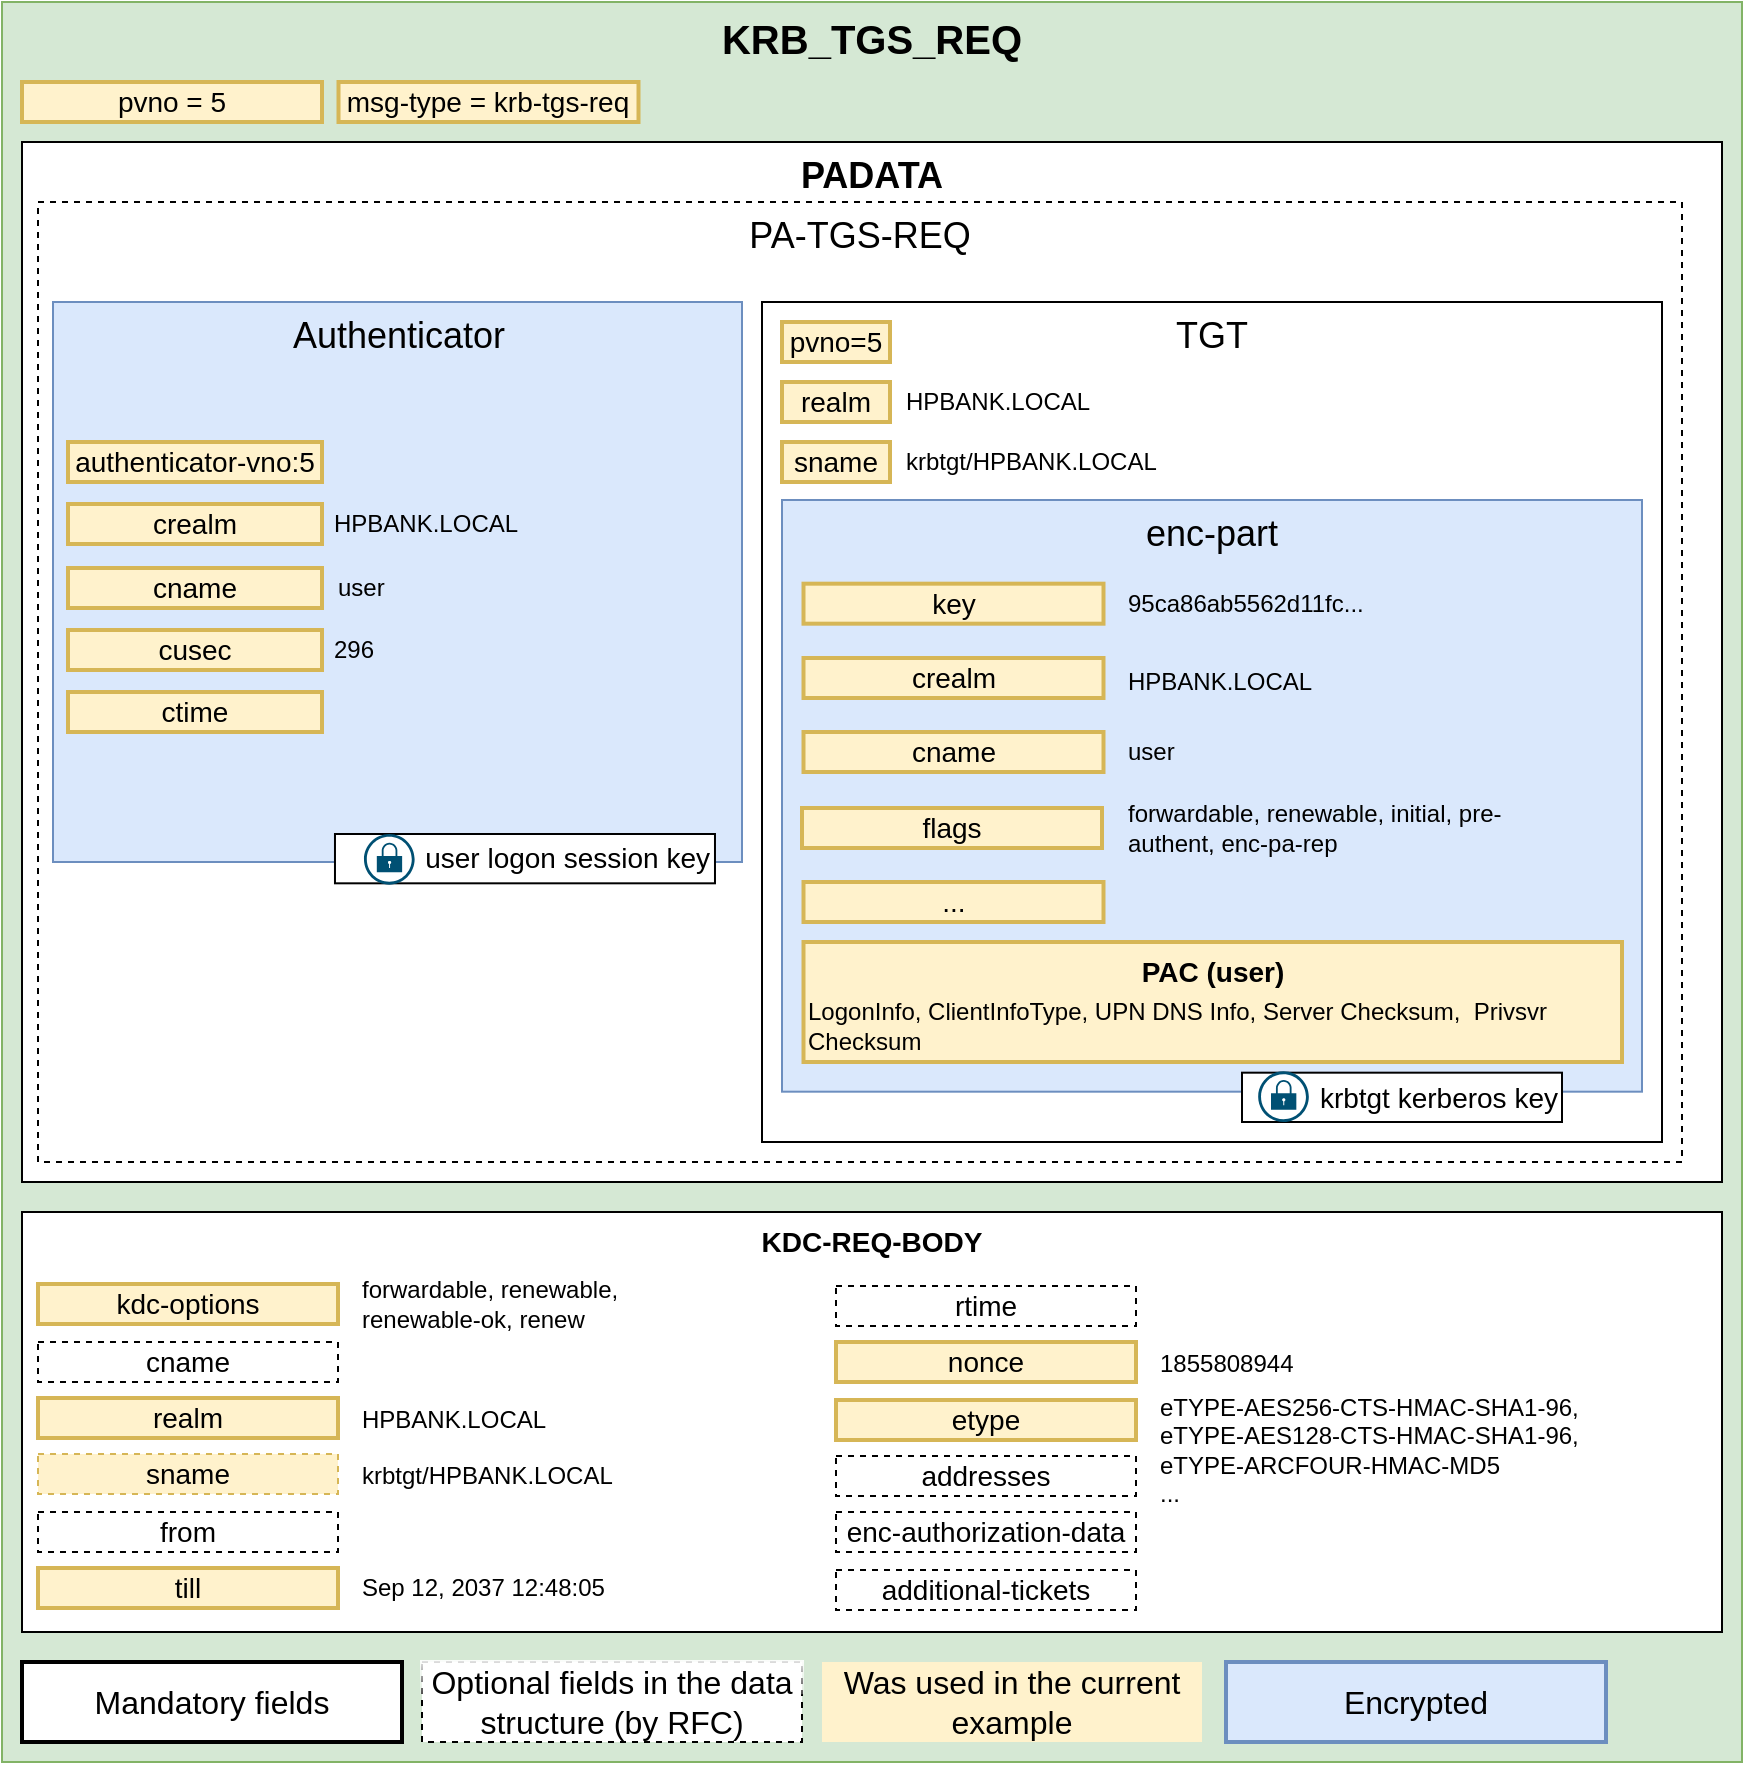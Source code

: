 <mxfile version="20.8.16" type="device"><diagram id="N02soGrRtOyZanOMdubN" name="Страница 1"><mxGraphModel dx="1416" dy="1987" grid="1" gridSize="10" guides="1" tooltips="1" connect="1" arrows="1" fold="1" page="1" pageScale="1" pageWidth="827" pageHeight="1169" math="0" shadow="0"><root><mxCell id="0"/><mxCell id="1" parent="0"/><mxCell id="ev14uYIgox7HySIXr9Gj-22" value="KRB_TGS_REQ" style="rounded=0;whiteSpace=wrap;html=1;shadow=0;fontSize=20;fillColor=#d5e8d4;strokeColor=#82b366;verticalAlign=top;fontStyle=1" parent="1" vertex="1"><mxGeometry x="30" y="-20" width="870" height="880" as="geometry"/></mxCell><mxCell id="qLcajK9TCWpP67K81OmP-1" value="PADATA" style="rounded=0;whiteSpace=wrap;html=1;fontSize=18;verticalAlign=top;fontStyle=1" parent="1" vertex="1"><mxGeometry x="40" y="50" width="850" height="520" as="geometry"/></mxCell><mxCell id="ev14uYIgox7HySIXr9Gj-2" value="KDC-REQ-BODY" style="rounded=0;whiteSpace=wrap;html=1;fontSize=14;verticalAlign=top;fontStyle=1" parent="1" vertex="1"><mxGeometry x="40" y="585" width="850" height="210" as="geometry"/></mxCell><mxCell id="ev14uYIgox7HySIXr9Gj-9" value="&lt;font style=&quot;font-size: 14px;&quot;&gt;kdc-options&lt;/font&gt;" style="rounded=0;whiteSpace=wrap;html=1;fontSize=14;strokeWidth=2;fillColor=#fff2cc;strokeColor=#d6b656;" parent="1" vertex="1"><mxGeometry x="48" y="621" width="150" height="20" as="geometry"/></mxCell><mxCell id="ev14uYIgox7HySIXr9Gj-10" value="&lt;font style=&quot;font-size: 14px;&quot;&gt;cname&lt;/font&gt;" style="rounded=0;whiteSpace=wrap;html=1;fontSize=14;dashed=1;" parent="1" vertex="1"><mxGeometry x="48" y="650" width="150" height="20" as="geometry"/></mxCell><mxCell id="ev14uYIgox7HySIXr9Gj-11" value="&lt;font style=&quot;font-size: 14px;&quot;&gt;realm&lt;/font&gt;" style="rounded=0;whiteSpace=wrap;html=1;fontSize=14;strokeWidth=2;fillColor=#fff2cc;strokeColor=#d6b656;" parent="1" vertex="1"><mxGeometry x="48" y="678" width="150" height="20" as="geometry"/></mxCell><mxCell id="ev14uYIgox7HySIXr9Gj-12" value="&lt;font style=&quot;font-size: 14px;&quot;&gt;sname&lt;/font&gt;" style="rounded=0;whiteSpace=wrap;html=1;fontSize=14;dashed=1;fillColor=#fff2cc;strokeColor=#d6b656;" parent="1" vertex="1"><mxGeometry x="48" y="706" width="150" height="20" as="geometry"/></mxCell><mxCell id="ev14uYIgox7HySIXr9Gj-13" value="&lt;font style=&quot;font-size: 14px;&quot;&gt;from&lt;/font&gt;" style="rounded=0;whiteSpace=wrap;html=1;fontSize=14;dashed=1;" parent="1" vertex="1"><mxGeometry x="48" y="735" width="150" height="20" as="geometry"/></mxCell><mxCell id="ev14uYIgox7HySIXr9Gj-14" value="&lt;font style=&quot;font-size: 14px;&quot;&gt;till&lt;/font&gt;" style="rounded=0;whiteSpace=wrap;html=1;fontSize=14;strokeWidth=2;fillColor=#fff2cc;strokeColor=#d6b656;" parent="1" vertex="1"><mxGeometry x="48" y="763" width="150" height="20" as="geometry"/></mxCell><mxCell id="ev14uYIgox7HySIXr9Gj-16" value="&lt;font style=&quot;font-size: 14px;&quot;&gt;rtime&lt;/font&gt;" style="rounded=0;whiteSpace=wrap;html=1;fontSize=14;dashed=1;" parent="1" vertex="1"><mxGeometry x="447" y="622" width="150" height="20" as="geometry"/></mxCell><mxCell id="ev14uYIgox7HySIXr9Gj-17" value="&lt;font style=&quot;font-size: 14px;&quot;&gt;nonce&lt;/font&gt;" style="rounded=0;whiteSpace=wrap;html=1;fontSize=14;strokeWidth=2;fillColor=#fff2cc;strokeColor=#d6b656;" parent="1" vertex="1"><mxGeometry x="447" y="650" width="150" height="20" as="geometry"/></mxCell><mxCell id="ev14uYIgox7HySIXr9Gj-18" value="&lt;font style=&quot;font-size: 14px;&quot;&gt;etype&lt;/font&gt;" style="rounded=0;whiteSpace=wrap;html=1;fontSize=14;strokeWidth=2;fillColor=#fff2cc;strokeColor=#d6b656;" parent="1" vertex="1"><mxGeometry x="447" y="679" width="150" height="20" as="geometry"/></mxCell><mxCell id="ev14uYIgox7HySIXr9Gj-19" value="&lt;font style=&quot;font-size: 14px;&quot;&gt;addresses&lt;/font&gt;" style="rounded=0;whiteSpace=wrap;html=1;fontSize=14;dashed=1;" parent="1" vertex="1"><mxGeometry x="447" y="707" width="150" height="20" as="geometry"/></mxCell><mxCell id="ev14uYIgox7HySIXr9Gj-20" value="&lt;font style=&quot;font-size: 14px;&quot;&gt;enc-authorization-data&lt;/font&gt;" style="rounded=0;whiteSpace=wrap;html=1;fontSize=14;dashed=1;" parent="1" vertex="1"><mxGeometry x="447" y="735" width="150" height="20" as="geometry"/></mxCell><mxCell id="ev14uYIgox7HySIXr9Gj-21" value="&lt;font style=&quot;font-size: 14px;&quot;&gt;additional-tickets&lt;/font&gt;" style="rounded=0;whiteSpace=wrap;html=1;fontSize=14;dashed=1;" parent="1" vertex="1"><mxGeometry x="447" y="764" width="150" height="20" as="geometry"/></mxCell><mxCell id="qLcajK9TCWpP67K81OmP-5" value="forwardable, renewable, renewable-ok, renew" style="text;html=1;strokeColor=none;fillColor=none;align=left;verticalAlign=middle;whiteSpace=wrap;rounded=0;fontSize=12;" parent="1" vertex="1"><mxGeometry x="208" y="616.5" width="152" height="29" as="geometry"/></mxCell><mxCell id="qLcajK9TCWpP67K81OmP-7" value="HPBANK.LOCAL" style="text;html=1;strokeColor=none;fillColor=none;align=left;verticalAlign=middle;whiteSpace=wrap;rounded=0;fontSize=12;" parent="1" vertex="1"><mxGeometry x="208" y="679" width="140" height="20" as="geometry"/></mxCell><mxCell id="qLcajK9TCWpP67K81OmP-10" value="Sep 12, 2037 12:48:05" style="text;html=1;strokeColor=none;fillColor=none;align=left;verticalAlign=middle;whiteSpace=wrap;rounded=0;fontSize=12;" parent="1" vertex="1"><mxGeometry x="208" y="763" width="140" height="20" as="geometry"/></mxCell><mxCell id="qLcajK9TCWpP67K81OmP-12" value="1855808944" style="text;html=1;strokeColor=none;fillColor=none;align=left;verticalAlign=middle;whiteSpace=wrap;rounded=0;fontSize=12;" parent="1" vertex="1"><mxGeometry x="607" y="651" width="140" height="20" as="geometry"/></mxCell><mxCell id="qLcajK9TCWpP67K81OmP-13" value="eTYPE-AES256-CTS-HMAC-SHA1-96,&amp;nbsp;&lt;br&gt;eTYPE-AES128-CTS-HMAC-SHA1-96, eTYPE-ARCFOUR-HMAC-MD5&lt;br&gt;..." style="text;whiteSpace=wrap;html=1;fontSize=12;" parent="1" vertex="1"><mxGeometry x="607" y="669" width="220" height="61" as="geometry"/></mxCell><mxCell id="qLcajK9TCWpP67K81OmP-15" value="&lt;font style=&quot;font-size: 18px;&quot;&gt;&lt;font style=&quot;font-size: 18px;&quot;&gt;PA-TGS-REQ&lt;/font&gt;&lt;/font&gt;" style="text;whiteSpace=wrap;html=1;fontSize=16;strokeColor=default;dashed=1;align=center;verticalAlign=top;" parent="1" vertex="1"><mxGeometry x="48" y="80" width="822" height="480" as="geometry"/></mxCell><mxCell id="o_5ndfhMjhnVo2dNh8Ws-1" value="&lt;font style=&quot;font-size: 14px;&quot;&gt;pvno =&amp;nbsp;&lt;/font&gt;5" style="rounded=0;whiteSpace=wrap;html=1;fontSize=14;strokeWidth=2;fillColor=#fff2cc;strokeColor=#d6b656;" parent="1" vertex="1"><mxGeometry x="40" y="20" width="150" height="20" as="geometry"/></mxCell><mxCell id="o_5ndfhMjhnVo2dNh8Ws-2" value="&lt;font style=&quot;font-size: 14px;&quot;&gt;msg-type = krb-tgs-req&lt;/font&gt;" style="rounded=0;whiteSpace=wrap;html=1;fontSize=14;strokeWidth=2;fillColor=#fff2cc;strokeColor=#d6b656;" parent="1" vertex="1"><mxGeometry x="198.25" y="20" width="150" height="20" as="geometry"/></mxCell><mxCell id="o_5ndfhMjhnVo2dNh8Ws-11" value="&lt;font style=&quot;font-size: 18px;&quot;&gt;Authenticator&lt;/font&gt;" style="rounded=0;whiteSpace=wrap;html=1;labelBorderColor=none;strokeColor=#6c8ebf;verticalAlign=top;fillColor=#dae8fc;fontSize=18;" parent="1" vertex="1"><mxGeometry x="55.5" y="130" width="344.5" height="280" as="geometry"/></mxCell><mxCell id="o_5ndfhMjhnVo2dNh8Ws-12" value="user logon session key" style="rounded=0;whiteSpace=wrap;html=1;shadow=0;fontSize=14;fillColor=default;gradientColor=none;align=right;" parent="1" vertex="1"><mxGeometry x="196.49" y="396" width="190" height="24.66" as="geometry"/></mxCell><mxCell id="o_5ndfhMjhnVo2dNh8Ws-13" value="" style="sketch=0;points=[[0.5,0,0],[1,0.5,0],[0.5,1,0],[0,0.5,0],[0.145,0.145,0],[0.856,0.145,0],[0.855,0.856,0],[0.145,0.855,0]];verticalLabelPosition=bottom;html=1;verticalAlign=top;aspect=fixed;align=center;pointerEvents=1;shape=mxgraph.cisco19.lock;fillColor=#005073;strokeColor=none;gradientColor=none;shadow=0;fontSize=14;" parent="1" vertex="1"><mxGeometry x="210.98" y="396" width="25.34" height="25.34" as="geometry"/></mxCell><mxCell id="o_5ndfhMjhnVo2dNh8Ws-15" value="&lt;font style=&quot;font-size: 14px;&quot;&gt;authenticator-vno:5&lt;/font&gt;" style="rounded=0;whiteSpace=wrap;html=1;fontSize=14;strokeWidth=2;fillColor=#fff2cc;strokeColor=#d6b656;" parent="1" vertex="1"><mxGeometry x="63" y="200" width="127" height="20" as="geometry"/></mxCell><mxCell id="o_5ndfhMjhnVo2dNh8Ws-16" value="&lt;font style=&quot;font-size: 14px;&quot;&gt;crealm&lt;/font&gt;" style="rounded=0;whiteSpace=wrap;html=1;fontSize=14;strokeWidth=2;fillColor=#fff2cc;strokeColor=#d6b656;" parent="1" vertex="1"><mxGeometry x="63" y="231" width="127" height="20" as="geometry"/></mxCell><mxCell id="o_5ndfhMjhnVo2dNh8Ws-17" value="&lt;font style=&quot;font-size: 14px;&quot;&gt;cname&lt;/font&gt;" style="rounded=0;whiteSpace=wrap;html=1;fontSize=14;strokeWidth=2;fillColor=#fff2cc;strokeColor=#d6b656;" parent="1" vertex="1"><mxGeometry x="63" y="263" width="127" height="20" as="geometry"/></mxCell><mxCell id="o_5ndfhMjhnVo2dNh8Ws-19" value="&lt;font style=&quot;font-size: 14px;&quot;&gt;cusec&lt;/font&gt;" style="rounded=0;whiteSpace=wrap;html=1;fontSize=14;strokeWidth=2;fillColor=#fff2cc;strokeColor=#d6b656;" parent="1" vertex="1"><mxGeometry x="63" y="294" width="127" height="20" as="geometry"/></mxCell><mxCell id="o_5ndfhMjhnVo2dNh8Ws-20" value="&lt;font style=&quot;font-size: 14px;&quot;&gt;ctime&lt;/font&gt;" style="rounded=0;whiteSpace=wrap;html=1;fontSize=14;strokeWidth=2;labelBackgroundColor=none;fillColor=#fff2cc;strokeColor=#d6b656;" parent="1" vertex="1"><mxGeometry x="63" y="325" width="127" height="20" as="geometry"/></mxCell><mxCell id="o_5ndfhMjhnVo2dNh8Ws-23" value="HPBANK.LOCAL" style="text;html=1;strokeColor=none;fillColor=none;align=left;verticalAlign=middle;whiteSpace=wrap;rounded=0;fontSize=12;" parent="1" vertex="1"><mxGeometry x="194" y="231" width="92" height="20" as="geometry"/></mxCell><mxCell id="o_5ndfhMjhnVo2dNh8Ws-24" value="user" style="text;html=1;strokeColor=none;fillColor=none;align=left;verticalAlign=middle;whiteSpace=wrap;rounded=0;fontSize=12;" parent="1" vertex="1"><mxGeometry x="196.49" y="263" width="42" height="20" as="geometry"/></mxCell><mxCell id="o_5ndfhMjhnVo2dNh8Ws-25" value="296" style="text;html=1;strokeColor=none;fillColor=none;align=left;verticalAlign=middle;whiteSpace=wrap;rounded=0;fontSize=12;" parent="1" vertex="1"><mxGeometry x="194" y="294" width="96" height="20" as="geometry"/></mxCell><mxCell id="o_5ndfhMjhnVo2dNh8Ws-35" value="krbtgt/HPBANK.LOCAL" style="text;html=1;strokeColor=none;fillColor=none;align=left;verticalAlign=middle;whiteSpace=wrap;rounded=0;fontSize=12;" parent="1" vertex="1"><mxGeometry x="208" y="707" width="140" height="20" as="geometry"/></mxCell><mxCell id="Jyo9Wf_Abiavt-Pb372G-1" value="Mandatory fields" style="rounded=0;whiteSpace=wrap;html=1;strokeColor=default;fontSize=16;strokeWidth=2;" parent="1" vertex="1"><mxGeometry x="40" y="810" width="190" height="40" as="geometry"/></mxCell><mxCell id="Jyo9Wf_Abiavt-Pb372G-2" value="Optional fields in the data structure (by RFC)" style="rounded=0;whiteSpace=wrap;html=1;strokeColor=default;fontSize=16;strokeWidth=1;dashed=1;fontStyle=0;glass=1;" parent="1" vertex="1"><mxGeometry x="240" y="810" width="190" height="40" as="geometry"/></mxCell><mxCell id="Jyo9Wf_Abiavt-Pb372G-3" value="Was used in the current example" style="rounded=0;whiteSpace=wrap;html=1;strokeColor=none;fontSize=16;strokeWidth=2;fillColor=#fff2cc;" parent="1" vertex="1"><mxGeometry x="440" y="810" width="190" height="40" as="geometry"/></mxCell><mxCell id="Jyo9Wf_Abiavt-Pb372G-4" value="Encrypted" style="rounded=0;whiteSpace=wrap;html=1;strokeColor=#6c8ebf;fontSize=16;strokeWidth=2;fillColor=#dae8fc;" parent="1" vertex="1"><mxGeometry x="642" y="810" width="190" height="40" as="geometry"/></mxCell><mxCell id="E2rzR_usX8castcoFhuU-5" value="TGT" style="rounded=0;whiteSpace=wrap;html=1;verticalAlign=top;fontSize=18;" parent="1" vertex="1"><mxGeometry x="410" y="130" width="450" height="420" as="geometry"/></mxCell><mxCell id="E2rzR_usX8castcoFhuU-6" value="logon session key" style="rounded=0;whiteSpace=wrap;html=1;fontSize=14;strokeWidth=2;fillColor=#fff2cc;strokeColor=#d6b656;" parent="1" vertex="1"><mxGeometry x="430.75" y="261.84" width="150" height="20" as="geometry"/></mxCell><mxCell id="E2rzR_usX8castcoFhuU-7" value="enc-part" style="rounded=0;whiteSpace=wrap;html=1;strokeColor=#6c8ebf;fillColor=#dae8fc;verticalAlign=top;fontSize=18;" parent="1" vertex="1"><mxGeometry x="420" y="229" width="430" height="295.84" as="geometry"/></mxCell><mxCell id="E2rzR_usX8castcoFhuU-8" value="crealm" style="rounded=0;whiteSpace=wrap;html=1;fontSize=14;strokeWidth=2;fillColor=#fff2cc;strokeColor=#d6b656;" parent="1" vertex="1"><mxGeometry x="430.75" y="308" width="150" height="20" as="geometry"/></mxCell><mxCell id="E2rzR_usX8castcoFhuU-9" value="95ca86ab5562d11fc..." style="text;html=1;strokeColor=none;fillColor=none;align=left;verticalAlign=middle;whiteSpace=wrap;rounded=0;fontSize=12;" parent="1" vertex="1"><mxGeometry x="590.75" y="270.84" width="140" height="20" as="geometry"/></mxCell><mxCell id="E2rzR_usX8castcoFhuU-10" value="HPBANK.LOCAL" style="text;html=1;strokeColor=none;fillColor=none;align=left;verticalAlign=middle;whiteSpace=wrap;rounded=0;fontSize=12;" parent="1" vertex="1"><mxGeometry x="590.75" y="310" width="99.25" height="20" as="geometry"/></mxCell><mxCell id="E2rzR_usX8castcoFhuU-11" value="cname" style="rounded=0;whiteSpace=wrap;html=1;fontSize=14;strokeWidth=2;fillColor=#fff2cc;strokeColor=#d6b656;" parent="1" vertex="1"><mxGeometry x="430.75" y="345" width="150" height="20" as="geometry"/></mxCell><mxCell id="E2rzR_usX8castcoFhuU-12" value="user" style="text;html=1;strokeColor=none;fillColor=none;align=left;verticalAlign=middle;whiteSpace=wrap;rounded=0;fontSize=12;" parent="1" vertex="1"><mxGeometry x="590.75" y="345" width="190" height="20" as="geometry"/></mxCell><mxCell id="E2rzR_usX8castcoFhuU-13" value="flags" style="rounded=0;whiteSpace=wrap;html=1;fontSize=14;strokeWidth=2;fillColor=#fff2cc;strokeColor=#d6b656;" parent="1" vertex="1"><mxGeometry x="430" y="383" width="150" height="20" as="geometry"/></mxCell><mxCell id="E2rzR_usX8castcoFhuU-14" value="forwardable,&amp;nbsp;renewable,&amp;nbsp;initial,&amp;nbsp;pre-authent,&amp;nbsp;enc-pa-rep" style="text;html=1;strokeColor=none;fillColor=none;align=left;verticalAlign=middle;whiteSpace=wrap;rounded=0;fontSize=12;" parent="1" vertex="1"><mxGeometry x="590.75" y="376" width="219.25" height="34" as="geometry"/></mxCell><mxCell id="E2rzR_usX8castcoFhuU-15" value="PAC (user)" style="rounded=0;whiteSpace=wrap;html=1;fontSize=14;strokeWidth=2;fillColor=#fff2cc;strokeColor=#d6b656;verticalAlign=top;fontStyle=1" parent="1" vertex="1"><mxGeometry x="430.75" y="450" width="409.25" height="60" as="geometry"/></mxCell><mxCell id="E2rzR_usX8castcoFhuU-16" value="LogonInfo, ClientInfoType, UPN DNS Info, Server Checksum,&amp;nbsp; Privsvr Checksum" style="text;html=1;strokeColor=none;fillColor=none;align=left;verticalAlign=middle;whiteSpace=wrap;rounded=0;fontSize=12;" parent="1" vertex="1"><mxGeometry x="430.75" y="473" width="399.25" height="37" as="geometry"/></mxCell><mxCell id="E2rzR_usX8castcoFhuU-17" value="..." style="rounded=0;whiteSpace=wrap;html=1;fontSize=14;strokeWidth=2;fillColor=#fff2cc;strokeColor=#d6b656;" parent="1" vertex="1"><mxGeometry x="430.75" y="420" width="150" height="20" as="geometry"/></mxCell><mxCell id="E2rzR_usX8castcoFhuU-18" value="key" style="rounded=0;whiteSpace=wrap;html=1;fontSize=14;strokeWidth=2;fillColor=#fff2cc;strokeColor=#d6b656;" parent="1" vertex="1"><mxGeometry x="430.75" y="270.84" width="150" height="20" as="geometry"/></mxCell><mxCell id="E2rzR_usX8castcoFhuU-19" value="&lt;font style=&quot;font-size: 14px;&quot;&gt;pvno=5&lt;/font&gt;" style="rounded=0;whiteSpace=wrap;html=1;fontSize=14;strokeWidth=2;fillColor=#fff2cc;strokeColor=#d6b656;" parent="1" vertex="1"><mxGeometry x="420" y="140" width="54" height="20" as="geometry"/></mxCell><mxCell id="E2rzR_usX8castcoFhuU-21" value="krbtgt kerberos key" style="rounded=0;whiteSpace=wrap;html=1;shadow=0;fontSize=14;fillColor=default;gradientColor=none;align=right;" parent="1" vertex="1"><mxGeometry x="650" y="515.34" width="160" height="24.66" as="geometry"/></mxCell><mxCell id="E2rzR_usX8castcoFhuU-22" value="" style="sketch=0;points=[[0.5,0,0],[1,0.5,0],[0.5,1,0],[0,0.5,0],[0.145,0.145,0],[0.856,0.145,0],[0.855,0.856,0],[0.145,0.855,0]];verticalLabelPosition=bottom;html=1;verticalAlign=top;aspect=fixed;align=center;pointerEvents=1;shape=mxgraph.cisco19.lock;fillColor=#005073;strokeColor=none;gradientColor=none;shadow=0;fontSize=14;" parent="1" vertex="1"><mxGeometry x="658.08" y="514.66" width="25.339" height="25.339" as="geometry"/></mxCell><mxCell id="E2rzR_usX8castcoFhuU-25" value="&lt;font style=&quot;font-size: 14px;&quot;&gt;realm&lt;/font&gt;" style="rounded=0;whiteSpace=wrap;html=1;fontSize=14;strokeWidth=2;fillColor=#fff2cc;strokeColor=#d6b656;" parent="1" vertex="1"><mxGeometry x="420" y="170" width="54" height="20" as="geometry"/></mxCell><mxCell id="E2rzR_usX8castcoFhuU-26" value="HPBANK.LOCAL" style="text;html=1;strokeColor=none;fillColor=none;align=left;verticalAlign=middle;whiteSpace=wrap;rounded=0;fontSize=12;" parent="1" vertex="1"><mxGeometry x="480" y="170" width="92" height="20" as="geometry"/></mxCell><mxCell id="E2rzR_usX8castcoFhuU-27" value="&lt;font style=&quot;font-size: 14px;&quot;&gt;sname&lt;/font&gt;" style="rounded=0;whiteSpace=wrap;html=1;fontSize=14;strokeWidth=2;fillColor=#fff2cc;strokeColor=#d6b656;" parent="1" vertex="1"><mxGeometry x="420" y="200" width="54" height="20" as="geometry"/></mxCell><mxCell id="E2rzR_usX8castcoFhuU-28" value="krbtgt/HPBANK.LOCAL" style="text;html=1;strokeColor=none;fillColor=none;align=left;verticalAlign=middle;whiteSpace=wrap;rounded=0;fontSize=12;" parent="1" vertex="1"><mxGeometry x="480" y="200.0" width="190" height="20" as="geometry"/></mxCell></root></mxGraphModel></diagram></mxfile>